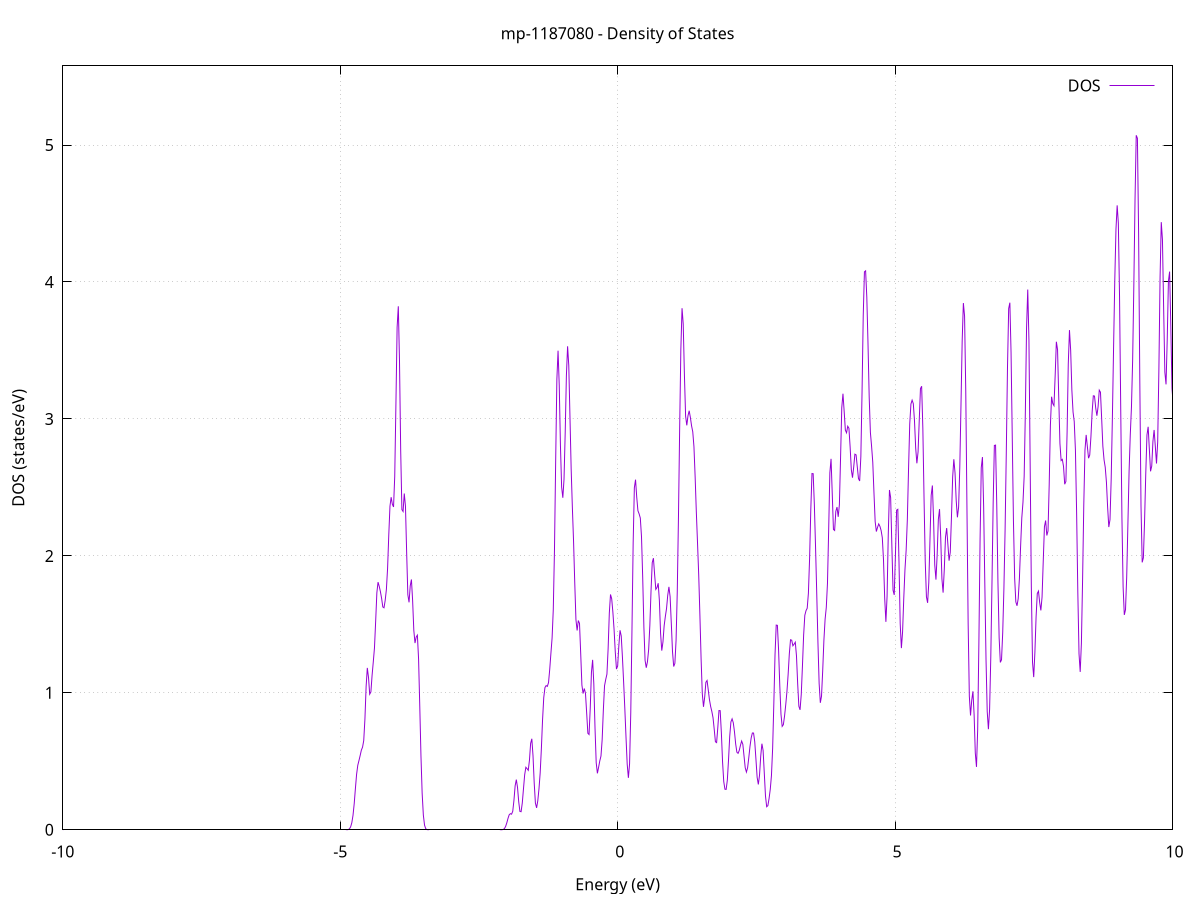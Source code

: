 set title 'mp-1187080 - Density of States'
set xlabel 'Energy (eV)'
set ylabel 'DOS (states/eV)'
set grid
set xrange [-10:10]
set yrange [0:5.578]
set xzeroaxis lt -1
set terminal png size 800,600
set output 'mp-1187080_dos_gnuplot.png'
plot '-' using 1:2 with lines title 'DOS'
-16.221200 0.000000
-16.199700 0.000000
-16.178200 0.000000
-16.156700 0.000000
-16.135200 0.000000
-16.113700 0.000000
-16.092200 0.000000
-16.070800 0.000000
-16.049300 0.000000
-16.027800 0.000000
-16.006300 0.000000
-15.984800 0.000000
-15.963300 0.000000
-15.941800 0.000000
-15.920400 0.000000
-15.898900 0.000000
-15.877400 0.000000
-15.855900 0.000000
-15.834400 0.000000
-15.812900 0.000000
-15.791400 0.000000
-15.770000 0.000000
-15.748500 0.000000
-15.727000 0.000000
-15.705500 0.000000
-15.684000 0.000000
-15.662500 0.000000
-15.641100 0.000000
-15.619600 0.000000
-15.598100 0.000000
-15.576600 0.000000
-15.555100 0.000000
-15.533600 0.000000
-15.512100 0.000000
-15.490700 0.000000
-15.469200 0.000000
-15.447700 0.000000
-15.426200 0.000000
-15.404700 0.000000
-15.383200 0.000000
-15.361700 0.000000
-15.340300 0.000000
-15.318800 0.000000
-15.297300 0.000000
-15.275800 0.000000
-15.254300 0.000000
-15.232800 0.000000
-15.211300 0.000000
-15.189900 0.000000
-15.168400 0.000000
-15.146900 0.000000
-15.125400 0.000000
-15.103900 0.000000
-15.082400 0.000000
-15.060900 0.000000
-15.039500 0.000000
-15.018000 0.000000
-14.996500 0.000000
-14.975000 0.000000
-14.953500 0.000000
-14.932000 0.000000
-14.910500 0.000000
-14.889100 0.000000
-14.867600 0.000000
-14.846100 0.000000
-14.824600 0.000000
-14.803100 0.000000
-14.781600 0.000000
-14.760200 0.000000
-14.738700 0.000000
-14.717200 0.000000
-14.695700 0.000000
-14.674200 0.000000
-14.652700 0.000000
-14.631200 0.000000
-14.609800 0.000000
-14.588300 0.000000
-14.566800 0.000000
-14.545300 0.000000
-14.523800 0.000000
-14.502300 0.000000
-14.480800 0.000000
-14.459400 0.000000
-14.437900 0.000000
-14.416400 0.000400
-14.394900 0.005900
-14.373400 0.060800
-14.351900 0.451100
-14.330400 2.438400
-14.309000 9.717200
-14.287500 28.904400
-14.266000 65.078900
-14.244500 112.862100
-14.223000 154.779100
-14.201500 175.148000
-14.180000 173.322500
-14.158600 157.723200
-14.137100 134.171500
-14.115600 107.020400
-14.094100 82.405500
-14.072600 63.341300
-14.051100 47.672200
-14.029700 33.361600
-14.008200 21.320300
-13.986700 12.793000
-13.965200 7.349700
-13.943700 3.869100
-13.922200 1.716800
-13.900700 0.598100
-13.879300 0.156600
-13.857800 0.030000
-13.836300 0.004200
-13.814800 0.000400
-13.793300 0.000000
-13.771800 0.000000
-13.750300 0.000000
-13.728900 0.000000
-13.707400 0.000000
-13.685900 0.000000
-13.664400 0.000000
-13.642900 0.000000
-13.621400 0.000000
-13.599900 0.000000
-13.578500 0.000000
-13.557000 0.000000
-13.535500 0.000000
-13.514000 0.000000
-13.492500 0.000000
-13.471000 0.000000
-13.449500 0.000000
-13.428100 0.000000
-13.406600 0.000000
-13.385100 0.000000
-13.363600 0.000000
-13.342100 0.000000
-13.320600 0.000000
-13.299200 0.000000
-13.277700 0.000000
-13.256200 0.000000
-13.234700 0.000000
-13.213200 0.000000
-13.191700 0.000000
-13.170200 0.000000
-13.148800 0.000000
-13.127300 0.000000
-13.105800 0.000000
-13.084300 0.000000
-13.062800 0.000000
-13.041300 0.000000
-13.019800 0.000000
-12.998400 0.000000
-12.976900 0.000000
-12.955400 0.000000
-12.933900 0.000000
-12.912400 0.000000
-12.890900 0.000000
-12.869400 0.000000
-12.848000 0.000000
-12.826500 0.000000
-12.805000 0.000000
-12.783500 0.000000
-12.762000 0.000000
-12.740500 0.000000
-12.719000 0.000000
-12.697600 0.000000
-12.676100 0.000000
-12.654600 0.000000
-12.633100 0.000000
-12.611600 0.000000
-12.590100 0.000000
-12.568700 0.000000
-12.547200 0.000000
-12.525700 0.000000
-12.504200 0.000000
-12.482700 0.000000
-12.461200 0.000000
-12.439700 0.000000
-12.418300 0.000000
-12.396800 0.000000
-12.375300 0.000000
-12.353800 0.000000
-12.332300 0.000000
-12.310800 0.000000
-12.289300 0.000000
-12.267900 0.000000
-12.246400 0.000000
-12.224900 0.000000
-12.203400 0.000000
-12.181900 0.000000
-12.160400 0.000000
-12.138900 0.000000
-12.117500 0.000000
-12.096000 0.000000
-12.074500 0.000000
-12.053000 0.000000
-12.031500 0.000000
-12.010000 0.000000
-11.988500 0.000000
-11.967100 0.000000
-11.945600 0.000000
-11.924100 0.000000
-11.902600 0.000000
-11.881100 0.000000
-11.859600 0.000000
-11.838100 0.000000
-11.816700 0.000000
-11.795200 0.000000
-11.773700 0.000000
-11.752200 0.000000
-11.730700 0.000000
-11.709200 0.000000
-11.687800 0.000000
-11.666300 0.000000
-11.644800 0.000000
-11.623300 0.000000
-11.601800 0.000000
-11.580300 0.000000
-11.558800 0.000000
-11.537400 0.000000
-11.515900 0.000000
-11.494400 0.000000
-11.472900 0.000000
-11.451400 0.000000
-11.429900 0.000000
-11.408400 0.000000
-11.387000 0.000000
-11.365500 0.000000
-11.344000 0.000000
-11.322500 0.000000
-11.301000 0.000000
-11.279500 0.000000
-11.258000 0.000000
-11.236600 0.000000
-11.215100 0.000000
-11.193600 0.000000
-11.172100 0.000000
-11.150600 0.000000
-11.129100 0.000000
-11.107600 0.000000
-11.086200 0.000000
-11.064700 0.000000
-11.043200 0.000000
-11.021700 0.000000
-11.000200 0.000000
-10.978700 0.000000
-10.957300 0.000000
-10.935800 0.000000
-10.914300 0.000000
-10.892800 0.000000
-10.871300 0.000000
-10.849800 0.000000
-10.828300 0.000000
-10.806900 0.000000
-10.785400 0.000000
-10.763900 0.000000
-10.742400 0.000000
-10.720900 0.000000
-10.699400 0.000000
-10.677900 0.000000
-10.656500 0.000000
-10.635000 0.000000
-10.613500 0.000000
-10.592000 0.000000
-10.570500 0.000000
-10.549000 0.000000
-10.527500 0.000000
-10.506100 0.000000
-10.484600 0.000000
-10.463100 0.000000
-10.441600 0.000000
-10.420100 0.000000
-10.398600 0.000000
-10.377100 0.000000
-10.355700 0.000000
-10.334200 0.000000
-10.312700 0.000000
-10.291200 0.000000
-10.269700 0.000000
-10.248200 0.000000
-10.226800 0.000000
-10.205300 0.000000
-10.183800 0.000000
-10.162300 0.000000
-10.140800 0.000000
-10.119300 0.000000
-10.097800 0.000000
-10.076400 0.000000
-10.054900 0.000000
-10.033400 0.000000
-10.011900 0.000000
-9.990400 0.000000
-9.968900 0.000000
-9.947400 0.000000
-9.926000 0.000000
-9.904500 0.000000
-9.883000 0.000000
-9.861500 0.000000
-9.840000 0.000000
-9.818500 0.000000
-9.797000 0.000000
-9.775600 0.000000
-9.754100 0.000000
-9.732600 0.000000
-9.711100 0.000000
-9.689600 0.000000
-9.668100 0.000000
-9.646600 0.000000
-9.625200 0.000000
-9.603700 0.000000
-9.582200 0.000000
-9.560700 0.000000
-9.539200 0.000000
-9.517700 0.000000
-9.496300 0.000000
-9.474800 0.000000
-9.453300 0.000000
-9.431800 0.000000
-9.410300 0.000000
-9.388800 0.000000
-9.367300 0.000000
-9.345900 0.000000
-9.324400 0.000000
-9.302900 0.000000
-9.281400 0.000000
-9.259900 0.000000
-9.238400 0.000000
-9.216900 0.000000
-9.195500 0.000000
-9.174000 0.000000
-9.152500 0.000000
-9.131000 0.000000
-9.109500 0.000000
-9.088000 0.000000
-9.066500 0.000000
-9.045100 0.000000
-9.023600 0.000000
-9.002100 0.000000
-8.980600 0.000000
-8.959100 0.000000
-8.937600 0.000000
-8.916100 0.000000
-8.894700 0.000000
-8.873200 0.000000
-8.851700 0.000000
-8.830200 0.000000
-8.808700 0.000000
-8.787200 0.000000
-8.765800 0.000000
-8.744300 0.000000
-8.722800 0.000000
-8.701300 0.000000
-8.679800 0.000000
-8.658300 0.000000
-8.636800 0.000000
-8.615400 0.000000
-8.593900 0.000000
-8.572400 0.000000
-8.550900 0.000000
-8.529400 0.000000
-8.507900 0.000000
-8.486400 0.000000
-8.465000 0.000000
-8.443500 0.000000
-8.422000 0.000000
-8.400500 0.000000
-8.379000 0.000000
-8.357500 0.000000
-8.336000 0.000000
-8.314600 0.000000
-8.293100 0.000000
-8.271600 0.000000
-8.250100 0.000000
-8.228600 0.000000
-8.207100 0.000000
-8.185600 0.000000
-8.164200 0.000000
-8.142700 0.000000
-8.121200 0.000000
-8.099700 0.000000
-8.078200 0.000000
-8.056700 0.000000
-8.035200 0.000000
-8.013800 0.000000
-7.992300 0.000000
-7.970800 0.000000
-7.949300 0.000000
-7.927800 0.000000
-7.906300 0.000000
-7.884900 0.000000
-7.863400 0.000000
-7.841900 0.000000
-7.820400 0.000000
-7.798900 0.000000
-7.777400 0.000000
-7.755900 0.000000
-7.734500 0.000000
-7.713000 0.000000
-7.691500 0.000000
-7.670000 0.000000
-7.648500 0.000000
-7.627000 0.000000
-7.605500 0.000000
-7.584100 0.000000
-7.562600 0.000000
-7.541100 0.000000
-7.519600 0.000000
-7.498100 0.000000
-7.476600 0.000000
-7.455100 0.000000
-7.433700 0.000000
-7.412200 0.000000
-7.390700 0.000000
-7.369200 0.000000
-7.347700 0.000000
-7.326200 0.000000
-7.304700 0.000000
-7.283300 0.000000
-7.261800 0.000000
-7.240300 0.000000
-7.218800 0.000000
-7.197300 0.000000
-7.175800 0.000000
-7.154400 0.000000
-7.132900 0.000000
-7.111400 0.000000
-7.089900 0.000000
-7.068400 0.000000
-7.046900 0.000000
-7.025400 0.000000
-7.004000 0.000000
-6.982500 0.000000
-6.961000 0.000000
-6.939500 0.000000
-6.918000 0.000000
-6.896500 0.000000
-6.875000 0.000000
-6.853600 0.000000
-6.832100 0.000000
-6.810600 0.000000
-6.789100 0.000000
-6.767600 0.000000
-6.746100 0.000000
-6.724600 0.000000
-6.703200 0.000000
-6.681700 0.000000
-6.660200 0.000000
-6.638700 0.000000
-6.617200 0.000000
-6.595700 0.000000
-6.574200 0.000000
-6.552800 0.000000
-6.531300 0.000000
-6.509800 0.000000
-6.488300 0.000000
-6.466800 0.000000
-6.445300 0.000000
-6.423900 0.000000
-6.402400 0.000000
-6.380900 0.000000
-6.359400 0.000000
-6.337900 0.000000
-6.316400 0.000000
-6.294900 0.000000
-6.273500 0.000000
-6.252000 0.000000
-6.230500 0.000000
-6.209000 0.000000
-6.187500 0.000000
-6.166000 0.000000
-6.144500 0.000000
-6.123100 0.000000
-6.101600 0.000000
-6.080100 0.000000
-6.058600 0.000000
-6.037100 0.000000
-6.015600 0.000000
-5.994100 0.000000
-5.972700 0.000000
-5.951200 0.000000
-5.929700 0.000000
-5.908200 0.000000
-5.886700 0.000000
-5.865200 0.000000
-5.843700 0.000000
-5.822300 0.000000
-5.800800 0.000000
-5.779300 0.000000
-5.757800 0.000000
-5.736300 0.000000
-5.714800 0.000000
-5.693400 0.000000
-5.671900 0.000000
-5.650400 0.000000
-5.628900 0.000000
-5.607400 0.000000
-5.585900 0.000000
-5.564400 0.000000
-5.543000 0.000000
-5.521500 0.000000
-5.500000 0.000000
-5.478500 0.000000
-5.457000 0.000000
-5.435500 0.000000
-5.414000 0.000000
-5.392600 0.000000
-5.371100 0.000000
-5.349600 0.000000
-5.328100 0.000000
-5.306600 0.000000
-5.285100 0.000000
-5.263600 0.000000
-5.242200 0.000000
-5.220700 0.000000
-5.199200 0.000000
-5.177700 0.000000
-5.156200 0.000000
-5.134700 0.000000
-5.113200 0.000000
-5.091800 0.000000
-5.070300 0.000000
-5.048800 0.000000
-5.027300 0.000000
-5.005800 0.000000
-4.984300 0.000000
-4.962900 0.000000
-4.941400 0.000000
-4.919900 0.000000
-4.898400 0.000000
-4.876900 0.000300
-4.855400 0.001600
-4.833900 0.006800
-4.812500 0.021100
-4.791000 0.051300
-4.769500 0.105200
-4.748000 0.189900
-4.726500 0.300000
-4.705000 0.404500
-4.683500 0.470800
-4.662100 0.505600
-4.640600 0.542300
-4.619100 0.581300
-4.597600 0.603300
-4.576100 0.651600
-4.554600 0.809700
-4.533100 1.046800
-4.511700 1.181900
-4.490200 1.112400
-4.468700 0.990000
-4.447200 1.006300
-4.425700 1.127200
-4.404200 1.225200
-4.382700 1.327800
-4.361300 1.522300
-4.339800 1.730500
-4.318300 1.808200
-4.296800 1.777400
-4.275300 1.738300
-4.253800 1.689000
-4.232300 1.626900
-4.210900 1.621000
-4.189400 1.675600
-4.167900 1.755000
-4.146400 1.908400
-4.124900 2.152300
-4.103400 2.362500
-4.082000 2.428400
-4.060500 2.377200
-4.039000 2.357400
-4.017500 2.581000
-3.996000 3.112100
-3.974500 3.669000
-3.953000 3.822700
-3.931600 3.423300
-3.910100 2.768200
-3.888600 2.337800
-3.867100 2.324100
-3.845600 2.455500
-3.824100 2.363100
-3.802600 2.022400
-3.781200 1.716400
-3.759700 1.660800
-3.738200 1.781400
-3.716700 1.827700
-3.695200 1.674800
-3.673700 1.456400
-3.652200 1.363400
-3.630800 1.407200
-3.609300 1.421100
-3.587800 1.246900
-3.566300 0.903000
-3.544800 0.538600
-3.523300 0.266400
-3.501800 0.107400
-3.480400 0.033800
-3.458900 0.007900
-3.437400 0.001300
-3.415900 0.000200
-3.394400 0.000000
-3.372900 0.000000
-3.351500 0.000000
-3.330000 0.000000
-3.308500 0.000000
-3.287000 0.000000
-3.265500 0.000000
-3.244000 0.000000
-3.222500 0.000000
-3.201100 0.000000
-3.179600 0.000000
-3.158100 0.000000
-3.136600 0.000000
-3.115100 0.000000
-3.093600 0.000000
-3.072100 0.000000
-3.050700 0.000000
-3.029200 0.000000
-3.007700 0.000000
-2.986200 0.000000
-2.964700 0.000000
-2.943200 0.000000
-2.921700 0.000000
-2.900300 0.000000
-2.878800 0.000000
-2.857300 0.000000
-2.835800 0.000000
-2.814300 0.000000
-2.792800 0.000000
-2.771300 0.000000
-2.749900 0.000000
-2.728400 0.000000
-2.706900 0.000000
-2.685400 0.000000
-2.663900 0.000000
-2.642400 0.000000
-2.621000 0.000000
-2.599500 0.000000
-2.578000 0.000000
-2.556500 0.000000
-2.535000 0.000000
-2.513500 0.000000
-2.492000 0.000000
-2.470600 0.000000
-2.449100 0.000000
-2.427600 0.000000
-2.406100 0.000000
-2.384600 0.000000
-2.363100 0.000000
-2.341600 0.000000
-2.320200 0.000000
-2.298700 0.000000
-2.277200 0.000000
-2.255700 0.000000
-2.234200 0.000000
-2.212700 0.000000
-2.191200 0.000000
-2.169800 0.000000
-2.148300 0.000000
-2.126800 0.000000
-2.105300 0.000100
-2.083800 0.000400
-2.062300 0.002200
-2.040800 0.008500
-2.019400 0.023800
-1.997900 0.050200
-1.976400 0.082700
-1.954900 0.109200
-1.933400 0.117500
-1.911900 0.113900
-1.890500 0.135100
-1.869000 0.214700
-1.847500 0.321100
-1.826000 0.366300
-1.804500 0.308800
-1.783000 0.204800
-1.761500 0.134000
-1.740100 0.132000
-1.718600 0.195700
-1.697100 0.299400
-1.675600 0.401800
-1.654100 0.456400
-1.632600 0.446200
-1.611100 0.434300
-1.589700 0.507100
-1.568200 0.631200
-1.546700 0.664600
-1.525200 0.539700
-1.503700 0.340800
-1.482200 0.195000
-1.460700 0.160000
-1.439300 0.211700
-1.417800 0.298900
-1.396300 0.414800
-1.374800 0.590800
-1.353300 0.803000
-1.331800 0.964800
-1.310300 1.038300
-1.288900 1.052800
-1.267400 1.047100
-1.245900 1.074400
-1.224400 1.169700
-1.202900 1.287500
-1.181400 1.400300
-1.160000 1.608400
-1.138500 2.044800
-1.117000 2.690700
-1.095500 3.288300
-1.074000 3.498400
-1.052500 3.244500
-1.031000 2.807100
-1.009600 2.502400
-0.988100 2.424300
-0.966600 2.558800
-0.945100 2.900300
-0.923600 3.316500
-0.902100 3.530600
-0.880600 3.388900
-0.859200 3.013500
-0.837700 2.634100
-0.816200 2.355300
-0.794700 2.106900
-0.773200 1.805600
-0.751700 1.534700
-0.730200 1.455400
-0.708800 1.527800
-0.687300 1.506800
-0.665800 1.287800
-0.644300 1.056800
-0.622800 0.995000
-0.601300 1.031400
-0.579800 0.996800
-0.558400 0.853500
-0.536900 0.704800
-0.515400 0.695600
-0.493900 0.887500
-0.472400 1.148300
-0.450900 1.240700
-0.429400 1.064600
-0.408000 0.744800
-0.386500 0.490200
-0.365000 0.412100
-0.343500 0.456000
-0.322000 0.502500
-0.300500 0.538300
-0.279100 0.657700
-0.257600 0.875100
-0.236100 1.051800
-0.214600 1.097800
-0.193100 1.136500
-0.171600 1.322100
-0.150100 1.582200
-0.128700 1.718200
-0.107200 1.686700
-0.085700 1.587700
-0.064200 1.461600
-0.042700 1.298400
-0.021200 1.173400
0.000300 1.196400
0.021700 1.344800
0.043200 1.456700
0.064700 1.415200
0.086200 1.260600
0.107700 1.078900
0.129200 0.887100
0.150700 0.676400
0.172100 0.479400
0.193600 0.379200
0.215100 0.482200
0.236600 0.856300
0.258100 1.457700
0.279600 2.093100
0.301100 2.497400
0.322500 2.556600
0.344000 2.428000
0.365500 2.329800
0.387000 2.306800
0.408500 2.276500
0.430000 2.140200
0.451400 1.844900
0.472900 1.480800
0.494400 1.237200
0.515900 1.183300
0.537400 1.227700
0.558900 1.316700
0.580400 1.492900
0.601800 1.746200
0.623300 1.950700
0.644800 1.983200
0.666300 1.864400
0.687800 1.755400
0.709300 1.768600
0.730800 1.800300
0.752200 1.673400
0.773700 1.434800
0.795200 1.308100
0.816700 1.371200
0.838200 1.489900
0.859700 1.557400
0.881200 1.615700
0.902600 1.711800
0.924100 1.773800
0.945600 1.702400
0.967100 1.507400
0.988600 1.301200
1.010100 1.192000
1.031600 1.215600
1.053000 1.383700
1.074500 1.737200
1.096000 2.279900
1.117500 2.923200
1.139000 3.506400
1.160500 3.808400
1.181900 3.693300
1.203400 3.321000
1.224900 3.020300
1.246400 2.953000
1.267900 3.023600
1.289400 3.059800
1.310900 3.010400
1.332300 2.949700
1.353800 2.905800
1.375300 2.797100
1.396800 2.576200
1.418300 2.318300
1.439800 2.092600
1.461300 1.857600
1.482700 1.563700
1.504200 1.246000
1.525700 0.993400
1.547200 0.897700
1.568700 0.968400
1.590200 1.076800
1.611700 1.090000
1.633100 1.021200
1.654600 0.950000
1.676100 0.900700
1.697600 0.864000
1.719100 0.818200
1.740600 0.733700
1.762100 0.642500
1.783500 0.636600
1.805000 0.745700
1.826500 0.870700
1.848000 0.869900
1.869500 0.707600
1.891000 0.493900
1.912400 0.351500
1.933900 0.295900
1.955400 0.294900
1.976900 0.362000
1.998400 0.511000
2.019900 0.681700
2.041400 0.787600
2.062800 0.810000
2.084300 0.781300
2.105800 0.714700
2.127300 0.626400
2.148800 0.566400
2.170300 0.558100
2.191800 0.579300
2.213200 0.616400
2.234700 0.648000
2.256200 0.624200
2.277700 0.539000
2.299200 0.453000
2.320700 0.421200
2.342200 0.452900
2.363600 0.526500
2.385100 0.608300
2.406600 0.670800
2.428100 0.706800
2.449600 0.706200
2.471100 0.641800
2.492600 0.514300
2.514000 0.383300
2.535500 0.331100
2.557000 0.398500
2.578500 0.537200
2.600000 0.628500
2.621500 0.579600
2.642900 0.413900
2.664400 0.247200
2.685900 0.168200
2.707400 0.176200
2.728900 0.227600
2.750400 0.294700
2.771900 0.395200
2.793300 0.593400
2.814800 0.920800
2.836300 1.277300
2.857800 1.494600
2.879300 1.492800
2.900800 1.310200
2.922300 1.052200
2.943700 0.843800
2.965200 0.755000
2.986700 0.767400
3.008200 0.830700
3.029700 0.913700
3.051200 1.009500
3.072700 1.134000
3.094100 1.284600
3.115600 1.387400
3.137100 1.384300
3.158600 1.343500
3.180100 1.355400
3.201600 1.369700
3.223100 1.269700
3.244500 1.067200
3.266000 0.902000
3.287500 0.875700
3.309000 0.987600
3.330500 1.194200
3.352000 1.421700
3.373500 1.566300
3.394900 1.600000
3.416400 1.617500
3.437900 1.726800
3.459400 1.980400
3.480900 2.335800
3.502400 2.601500
3.523800 2.600200
3.545300 2.373600
3.566800 2.064200
3.588300 1.724800
3.609800 1.368500
3.631300 1.069900
3.652800 0.927200
3.674200 0.975300
3.695700 1.161900
3.717200 1.382500
3.738700 1.536300
3.760200 1.623200
3.781700 1.799600
3.803200 2.188500
3.824600 2.606400
3.846100 2.708500
3.867600 2.457100
3.889100 2.193300
3.910600 2.185600
3.932100 2.325100
3.953600 2.356500
3.975000 2.285400
3.996500 2.374100
4.018000 2.723000
4.039500 3.083600
4.061000 3.184200
4.082500 3.055300
4.104000 2.918100
4.125400 2.898700
4.146900 2.946500
4.168400 2.932000
4.189900 2.796200
4.211400 2.629300
4.232900 2.571000
4.254300 2.648300
4.275800 2.742700
4.297300 2.737600
4.318800 2.651300
4.340300 2.564700
4.361800 2.546900
4.383300 2.725900
4.404700 3.193300
4.426200 3.752800
4.447700 4.074000
4.469200 4.081300
4.490700 3.888300
4.512200 3.549500
4.533700 3.159100
4.555100 2.901600
4.576600 2.801000
4.598100 2.683500
4.619600 2.461300
4.641100 2.250900
4.662600 2.177800
4.684100 2.208400
4.705500 2.233400
4.727000 2.215600
4.748500 2.185400
4.770000 2.132600
4.791500 1.970300
4.813000 1.690500
4.834500 1.518200
4.855900 1.704900
4.877400 2.155600
4.898900 2.481000
4.920400 2.424400
4.941900 2.078300
4.963400 1.749500
4.984800 1.715100
5.006300 2.003600
5.027800 2.333900
5.049300 2.340000
5.070800 1.954900
5.092300 1.505800
5.113800 1.326600
5.135200 1.444400
5.156700 1.690400
5.178200 1.898100
5.199700 2.041600
5.221200 2.265000
5.242700 2.632200
5.264200 2.963100
5.285600 3.108500
5.307100 3.136900
5.328600 3.111800
5.350100 2.985600
5.371600 2.787000
5.393100 2.675900
5.414600 2.760100
5.436000 2.993000
5.457500 3.221300
5.479000 3.238700
5.500500 2.932100
5.522000 2.424000
5.543500 1.961700
5.565000 1.701600
5.586400 1.657000
5.607900 1.806400
5.629400 2.121100
5.650900 2.442300
5.672400 2.514000
5.693900 2.263800
5.715300 1.933400
5.736800 1.826700
5.758300 2.004300
5.779800 2.265800
5.801300 2.341800
5.822800 2.133500
5.844300 1.832500
5.865700 1.731800
5.887200 1.902400
5.908700 2.136700
5.930200 2.203000
5.951700 2.084000
5.973200 1.965100
5.994700 2.026600
6.016100 2.280800
6.037600 2.573600
6.059100 2.705500
6.080600 2.606400
6.102100 2.402100
6.123600 2.281600
6.145100 2.356000
6.166500 2.647500
6.188000 3.102100
6.209500 3.569700
6.231000 3.846100
6.252500 3.751100
6.274000 3.205900
6.295500 2.349000
6.316900 1.509300
6.338400 0.975600
6.359900 0.834400
6.381400 0.944700
6.402900 1.011000
6.424400 0.842400
6.445800 0.561000
6.467300 0.459100
6.488800 0.731300
6.510300 1.359300
6.531800 2.110600
6.553300 2.644300
6.574800 2.721500
6.596200 2.362500
6.617700 1.791000
6.639200 1.242500
6.660700 0.863700
6.682200 0.734400
6.703700 0.879100
6.725200 1.261500
6.746600 1.803700
6.768100 2.388300
6.789600 2.806500
6.811100 2.808800
6.832600 2.374000
6.854100 1.806500
6.875600 1.402300
6.897000 1.222200
6.918500 1.241200
6.940000 1.439000
6.961500 1.761700
6.983000 2.190600
7.004500 2.754300
7.026000 3.372000
7.047400 3.806200
7.068900 3.848800
7.090400 3.483900
7.111900 2.871000
7.133400 2.254800
7.154900 1.839800
7.176400 1.664000
7.197800 1.635600
7.219300 1.687700
7.240800 1.834200
7.262300 2.068300
7.283800 2.276900
7.305300 2.391700
7.326700 2.581400
7.348200 3.054000
7.369700 3.663700
7.391200 3.944500
7.412700 3.574000
7.434200 2.694600
7.455700 1.777900
7.477100 1.223700
7.498600 1.114700
7.520100 1.296600
7.541600 1.555900
7.563100 1.725300
7.584600 1.742800
7.606100 1.659500
7.627500 1.601900
7.649000 1.698900
7.670500 1.960600
7.692000 2.213300
7.713500 2.258300
7.735000 2.149000
7.756500 2.182100
7.777900 2.520200
7.799400 2.955100
7.820900 3.162300
7.842400 3.112100
7.863900 3.096700
7.885400 3.316600
7.906900 3.563600
7.928300 3.506000
7.949800 3.157100
7.971300 2.820700
7.992800 2.696300
8.014300 2.704600
8.035800 2.653900
8.057200 2.523200
8.078700 2.543700
8.100200 2.899500
8.121700 3.401600
8.143200 3.648700
8.164700 3.500700
8.186200 3.210600
8.207600 3.050500
8.229100 2.980800
8.250600 2.771600
8.272100 2.312700
8.293600 1.733100
8.315100 1.285400
8.336600 1.152800
8.358000 1.361100
8.379500 1.822700
8.401000 2.370400
8.422500 2.771500
8.444000 2.883200
8.465500 2.798000
8.487000 2.713200
8.508400 2.736300
8.529900 2.869700
8.551400 3.048900
8.572900 3.168900
8.594400 3.166900
8.615900 3.081000
8.637400 3.023400
8.658800 3.088700
8.680300 3.210100
8.701800 3.195200
8.723300 3.002700
8.744800 2.800600
8.766300 2.701500
8.787700 2.647200
8.809200 2.538400
8.830700 2.356100
8.852200 2.210500
8.873700 2.264800
8.895200 2.562700
8.916700 3.012600
8.938100 3.521000
8.959600 4.009700
8.981100 4.383600
9.002600 4.559500
9.024100 4.429200
9.045600 3.893700
9.067100 3.068700
9.088500 2.280400
9.110000 1.772700
9.131500 1.569000
9.153000 1.606500
9.174500 1.845700
9.196000 2.227700
9.217500 2.616100
9.238900 2.882800
9.260400 3.087300
9.281900 3.431000
9.303400 3.980800
9.324900 4.605900
9.346400 5.071100
9.367900 5.049100
9.389300 4.356600
9.410800 3.278200
9.432300 2.367300
9.453800 1.952600
9.475300 1.986000
9.496800 2.257000
9.518200 2.601700
9.539700 2.882000
9.561200 2.942600
9.582700 2.779800
9.604200 2.617400
9.625700 2.655700
9.647200 2.835800
9.668600 2.919400
9.690100 2.800300
9.711600 2.674500
9.733100 2.830700
9.754600 3.357300
9.776100 4.032900
9.797600 4.436700
9.819000 4.308700
9.840500 3.806900
9.862000 3.342200
9.883500 3.252200
9.905000 3.579600
9.926500 4.006100
9.948000 4.075900
9.969400 3.679900
9.990900 3.221900
10.012400 3.109200
10.033900 3.271100
10.055400 3.347900
10.076900 3.149000
10.098400 2.776300
10.119800 2.409600
10.141300 2.131900
10.162800 1.970000
10.184300 1.966100
10.205800 2.140000
10.227300 2.434400
10.248700 2.739200
10.270200 2.953500
10.291700 3.022800
10.313200 2.968000
10.334700 2.857300
10.356200 2.695900
10.377700 2.461300
10.399100 2.268100
10.420600 2.272200
10.442100 2.410400
10.463600 2.480900
10.485100 2.460300
10.506600 2.470800
10.528100 2.494000
10.549500 2.385800
10.571000 2.144000
10.592500 1.949400
10.614000 1.939600
10.635500 2.086500
10.657000 2.311400
10.678500 2.578400
10.699900 2.800200
10.721400 2.799400
10.742900 2.497900
10.764400 2.050100
10.785900 1.728300
10.807400 1.734300
10.828900 2.065800
10.850300 2.492700
10.871800 2.746300
10.893300 2.782700
10.914800 2.760400
10.936300 2.778600
10.957800 2.804700
10.979300 2.808200
11.000700 2.795100
11.022200 2.751000
11.043700 2.650500
11.065200 2.525500
11.086700 2.438900
11.108200 2.378600
11.129600 2.289700
11.151100 2.134100
11.172600 1.844600
11.194100 1.426100
11.215600 1.076700
11.237100 1.011300
11.258600 1.253800
11.280000 1.686900
11.301500 2.161800
11.323000 2.491800
11.344500 2.496800
11.366000 2.192500
11.387500 1.846600
11.409000 1.703400
11.430400 1.738600
11.451900 1.844500
11.473400 2.080800
11.494900 2.467900
11.516400 2.745500
11.537900 2.636400
11.559400 2.183700
11.580800 1.679400
11.602300 1.382200
11.623800 1.327500
11.645300 1.363000
11.666800 1.339300
11.688300 1.237600
11.709800 1.163400
11.731200 1.221500
11.752700 1.392300
11.774200 1.598800
11.795700 1.838900
11.817200 2.129200
11.838700 2.414400
11.860100 2.620100
11.881600 2.683900
11.903100 2.555800
11.924600 2.236000
11.946100 1.777400
11.967600 1.320700
11.989100 1.107900
12.010500 1.318900
12.032000 1.923000
12.053500 2.741400
12.075000 3.542500
12.096500 4.035000
12.118000 3.973400
12.139500 3.403400
12.160900 2.679000
12.182400 2.156600
12.203900 1.964000
12.225400 2.014000
12.246900 2.102300
12.268400 2.044700
12.289900 1.798300
12.311300 1.445500
12.332800 1.107400
12.354300 0.890300
12.375800 0.858100
12.397300 1.016300
12.418800 1.271500
12.440300 1.426100
12.461700 1.340900
12.483200 1.112700
12.504700 0.993500
12.526200 1.133300
12.547700 1.444200
12.569200 1.723100
12.590600 1.875700
12.612100 1.951200
12.633600 1.983900
12.655100 1.927900
12.676600 1.760200
12.698100 1.582000
12.719600 1.566100
12.741000 1.792600
12.762500 2.189000
12.784000 2.604000
12.805500 2.837700
12.827000 2.712800
12.848500 2.273500
12.870000 1.799900
12.891400 1.532000
12.912900 1.491700
12.934400 1.592000
12.955900 1.787000
12.977400 2.039300
12.998900 2.220100
13.020400 2.205800
13.041800 2.066100
13.063300 1.985200
13.084800 2.021200
13.106300 2.098400
13.127800 2.157600
13.149300 2.191500
13.170800 2.211300
13.192200 2.200900
13.213700 2.083800
13.235200 1.815200
13.256700 1.496100
13.278200 1.298200
13.299700 1.275300
13.321100 1.327000
13.342600 1.360500
13.364100 1.444700
13.385600 1.719700
13.407100 2.147000
13.428600 2.486400
13.450100 2.546400
13.471500 2.350100
13.493000 2.073700
13.514500 1.899800
13.536000 1.891600
13.557500 1.966300
13.579000 1.981900
13.600500 1.821700
13.621900 1.499300
13.643400 1.245800
13.664900 1.296200
13.686400 1.553900
13.707900 1.694500
13.729400 1.597800
13.750900 1.447800
13.772300 1.444200
13.793800 1.662100
13.815300 2.101800
13.836800 2.640900
13.858300 3.080300
13.879800 3.380100
13.901300 3.591500
13.922700 3.564600
13.944200 3.145800
13.965700 2.597900
13.987200 2.350300
14.008700 2.390900
14.030200 2.332600
14.051700 2.037000
14.073100 1.794000
14.094600 1.904000
14.116100 2.335400
14.137600 2.793300
14.159100 3.006400
14.180600 2.902800
14.202000 2.583500
14.223500 2.251800
14.245000 2.110600
14.266500 2.174300
14.288000 2.239700
14.309500 2.185800
14.331000 2.171100
14.352400 2.347800
14.373900 2.621000
14.395400 2.880200
14.416900 3.157800
14.438400 3.397900
14.459900 3.390600
14.481400 3.091200
14.502800 2.751000
14.524300 2.625400
14.545800 2.762500
14.567300 3.061700
14.588800 3.357600
14.610300 3.534900
14.631800 3.613700
14.653200 3.662700
14.674700 3.717100
14.696200 3.747400
14.717700 3.632600
14.739200 3.279700
14.760700 2.801300
14.782200 2.465100
14.803600 2.434400
14.825100 2.587200
14.846600 2.632500
14.868100 2.409400
14.889600 2.024800
14.911100 1.702500
14.932500 1.571900
14.954000 1.640700
14.975500 1.882200
14.997000 2.246200
15.018500 2.632700
15.040000 2.913000
15.061500 2.978800
15.082900 2.835500
15.104400 2.668200
15.125900 2.741300
15.147400 3.154400
15.168900 3.650000
15.190400 3.807800
15.211900 3.549000
15.233300 3.255900
15.254800 3.327700
15.276300 3.777200
15.297800 4.247100
15.319300 4.360800
15.340800 4.067700
15.362300 3.619000
15.383700 3.258700
15.405200 3.066200
15.426700 3.009700
15.448200 2.957800
15.469700 2.798000
15.491200 2.655700
15.512700 2.759400
15.534100 3.135800
15.555600 3.640400
15.577100 4.108400
15.598600 4.315100
15.620100 4.036200
15.641600 3.333700
15.663000 2.622900
15.684500 2.339500
15.706000 2.592600
15.727500 3.119900
15.749000 3.531500
15.770500 3.641800
15.792000 3.561700
15.813400 3.465100
15.834900 3.393900
15.856400 3.321500
15.877900 3.256300
15.899400 3.250500
15.920900 3.359600
15.942400 3.550100
15.963800 3.664400
15.985300 3.613600
16.006800 3.560900
16.028300 3.688000
16.049800 3.867900
16.071300 3.834200
16.092800 3.560500
16.114200 3.294600
16.135700 3.332600
16.157200 3.736600
16.178700 4.192800
16.200200 4.315400
16.221700 4.070800
16.243200 3.722300
16.264600 3.493800
16.286100 3.424700
16.307600 3.444600
16.329100 3.509800
16.350600 3.595500
16.372100 3.569500
16.393500 3.312200
16.415000 2.944300
16.436500 2.673600
16.458000 2.553600
16.479500 2.611000
16.501000 2.998100
16.522500 3.801900
16.543900 4.768200
16.565400 5.351000
16.586900 5.178800
16.608400 4.458400
16.629900 3.724200
16.651400 3.279800
16.672900 3.055700
16.694300 2.860600
16.715800 2.654400
16.737300 2.550200
16.758800 2.552600
16.780300 2.505700
16.801800 2.321200
16.823300 2.047400
16.844700 1.761100
16.866200 1.573400
16.887700 1.661500
16.909200 2.086500
16.930700 2.621000
16.952200 2.948000
16.973700 3.044200
16.995100 3.250100
17.016600 3.863400
17.038100 4.705200
17.059600 5.280000
17.081100 5.318500
17.102600 4.931800
17.124000 4.355100
17.145500 3.798600
17.167000 3.419300
17.188500 3.226700
17.210000 3.096300
17.231500 2.956900
17.253000 2.881700
17.274400 3.002600
17.295900 3.433900
17.317400 4.207100
17.338900 5.093300
17.360400 5.609200
17.381900 5.440400
17.403400 4.794400
17.424800 4.190300
17.446300 3.920500
17.467800 3.854100
17.489300 3.802000
17.510800 3.821700
17.532300 3.975300
17.553800 4.033300
17.575200 3.704000
17.596700 3.029600
17.618200 2.343500
17.639700 1.940800
17.661200 1.925500
17.682700 2.221200
17.704200 2.616500
17.725600 2.923200
17.747100 3.107100
17.768600 3.199900
17.790100 3.223100
17.811600 3.239700
17.833100 3.264800
17.854600 3.181400
17.876000 2.911400
17.897500 2.564700
17.919000 2.352900
17.940500 2.389500
17.962000 2.560300
17.983500 2.662400
18.004900 2.642000
18.026400 2.576600
18.047900 2.544700
18.069400 2.611900
18.090900 2.785300
18.112400 2.907100
18.133900 2.792500
18.155300 2.531100
18.176800 2.404400
18.198300 2.508100
18.219800 2.723400
18.241300 2.970300
18.262800 3.204100
18.284300 3.289700
18.305700 3.181300
18.327200 3.128200
18.348700 3.427400
18.370200 3.989900
18.391700 4.347700
18.413200 4.166400
18.434700 3.616900
18.456100 3.126300
18.477600 2.893700
18.499100 2.825000
18.520600 2.846600
18.542100 3.018300
18.563600 3.340100
18.585100 3.689000
18.606500 3.933000
18.628000 3.958500
18.649500 3.707600
18.671000 3.282500
18.692500 2.888300
18.714000 2.680000
18.735400 2.692800
18.756900 2.777300
18.778400 2.683400
18.799900 2.412800
18.821400 2.297000
18.842900 2.527100
18.864400 2.882500
18.885800 3.101700
18.907300 3.219800
18.928800 3.376200
18.950300 3.533300
18.971800 3.549800
18.993300 3.426700
19.014800 3.304900
19.036200 3.244900
19.057700 3.237500
19.079200 3.358300
19.100700 3.665500
19.122200 4.022300
19.143700 4.188600
19.165200 4.088700
19.186600 3.868700
19.208100 3.666600
19.229600 3.439300
19.251100 3.102500
19.272600 2.742500
19.294100 2.478300
19.315600 2.285200
19.337000 2.207600
19.358500 2.426900
19.380000 2.902100
19.401500 3.320000
19.423000 3.549900
19.444500 3.791800
19.465900 4.171000
19.487400 4.486400
19.508900 4.475300
19.530400 4.137300
19.551900 3.718300
19.573400 3.529800
19.594900 3.747700
19.616300 4.260700
19.637800 4.795000
19.659300 5.148600
19.680800 5.236500
19.702300 5.056000
19.723800 4.677400
19.745300 4.181500
19.766700 3.616800
19.788200 3.106300
19.809700 2.885000
19.831200 3.037100
19.852700 3.308300
19.874200 3.414700
19.895700 3.419500
19.917100 3.600700
19.938600 4.066200
19.960100 4.627000
19.981600 4.986200
20.003100 5.007200
20.024600 4.793700
20.046100 4.570000
20.067500 4.524600
20.089000 4.638300
20.110500 4.615900
20.132000 4.150000
20.153500 3.320500
20.175000 2.583900
20.196400 2.310600
20.217900 2.504800
20.239400 2.959200
20.260900 3.452800
20.282400 3.824300
20.303900 4.034500
20.325400 4.141000
20.346800 4.152400
20.368300 4.011400
20.389800 3.753300
20.411300 3.517600
20.432800 3.462700
20.454300 3.821400
20.475800 4.758200
20.497200 5.968300
20.518700 6.739200
20.540200 6.611100
20.561700 5.802400
20.583200 4.960400
20.604700 4.613900
20.626200 4.806200
20.647600 5.188000
20.669100 5.368700
20.690600 5.135400
20.712100 4.538600
20.733600 3.844600
20.755100 3.334000
20.776600 3.117800
20.798000 3.094800
20.819500 3.142700
20.841000 3.325600
20.862500 3.694600
20.884000 3.980500
20.905500 3.854600
20.926900 3.450100
20.948400 3.262300
20.969900 3.455400
20.991400 3.563800
21.012900 3.163800
21.034400 2.572100
21.055900 2.444700
21.077300 2.928100
21.098800 3.541200
21.120300 3.772500
21.141800 3.628000
21.163300 3.502300
21.184800 3.633500
21.206300 3.959200
21.227700 4.381500
21.249200 4.850200
21.270700 5.228400
21.292200 5.296500
21.313700 4.969200
21.335200 4.469900
21.356700 4.169300
21.378100 4.235100
21.399600 4.497500
21.421100 4.607900
21.442600 4.393500
21.464100 4.077400
21.485600 3.990900
21.507100 4.153400
21.528500 4.328700
21.550000 4.426800
21.571500 4.639900
21.593000 5.087100
21.614500 5.497600
21.636000 5.492500
21.657500 5.120700
21.678900 4.871700
21.700400 5.123500
21.721900 5.732900
21.743400 6.190500
21.764900 6.059400
21.786400 5.307700
21.807800 4.319200
21.829300 3.553200
21.850800 3.174600
21.872300 3.027800
21.893800 2.933300
21.915300 2.904800
21.936800 3.024800
21.958200 3.276300
21.979700 3.568500
22.001200 3.786000
22.022700 3.844700
22.044200 3.782500
22.065700 3.735400
22.087200 3.823400
22.108600 4.050200
22.130100 4.260400
22.151600 4.279700
22.173100 4.075700
22.194600 3.691100
22.216100 3.210300
22.237600 2.793800
22.259000 2.533700
22.280500 2.391900
22.302000 2.373000
22.323500 2.564600
22.345000 2.987200
22.366500 3.555400
22.388000 4.066800
22.409400 4.204100
22.430900 3.873300
22.452400 3.515300
22.473900 3.687300
22.495400 4.362900
22.516900 4.989700
22.538300 5.192200
22.559800 5.082100
22.581300 4.917800
22.602800 4.774100
22.624300 4.590400
22.645800 4.350800
22.667300 4.082700
22.688700 3.715600
22.710200 3.157200
22.731700 2.529400
22.753200 2.082200
22.774700 1.903800
22.796200 1.928800
22.817700 2.122800
22.839100 2.467600
22.860600 2.827400
22.882100 2.971700
22.903600 2.792800
22.925100 2.431600
22.946600 2.093400
22.968100 1.839300
22.989500 1.646800
23.011000 1.543000
23.032500 1.554200
23.054000 1.607400
23.075500 1.608400
23.097000 1.570000
23.118500 1.607200
23.139900 1.840900
23.161400 2.243300
23.182900 2.541600
23.204400 2.449300
23.225900 2.030300
23.247400 1.633900
23.268800 1.489400
23.290300 1.534700
23.311800 1.583600
23.333300 1.527600
23.354800 1.396200
23.376300 1.279100
23.397800 1.201500
23.419200 1.109300
23.440700 0.982900
23.462200 0.901200
23.483700 0.960700
23.505200 1.148000
23.526700 1.315600
23.548200 1.316900
23.569600 1.165400
23.591100 1.000200
23.612600 0.911700
23.634100 0.876800
23.655600 0.821000
23.677100 0.699000
23.698600 0.540200
23.720000 0.427300
23.741500 0.431400
23.763000 0.544300
23.784500 0.662500
23.806000 0.690100
23.827500 0.642800
23.849000 0.585900
23.870400 0.519000
23.891900 0.400700
23.913400 0.244100
23.934900 0.115300
23.956400 0.059200
23.977900 0.076700
23.999300 0.145700
24.020800 0.223600
24.042300 0.255900
24.063800 0.223000
24.085300 0.164100
24.106800 0.124900
24.128300 0.104500
24.149700 0.078900
24.171200 0.045400
24.192700 0.018700
24.214200 0.005400
24.235700 0.001100
24.257200 0.000200
24.278700 0.000000
24.300100 0.000000
24.321600 0.000000
24.343100 0.000000
24.364600 0.000000
24.386100 0.000000
24.407600 0.000000
24.429100 0.000000
24.450500 0.000000
24.472000 0.000000
24.493500 0.000000
24.515000 0.000000
24.536500 0.000000
24.558000 0.000000
24.579500 0.000000
24.600900 0.000000
24.622400 0.000000
24.643900 0.000000
24.665400 0.000000
24.686900 0.000200
24.708400 0.001000
24.729800 0.004400
24.751300 0.013400
24.772800 0.028300
24.794300 0.041800
24.815800 0.043100
24.837300 0.031200
24.858800 0.015700
24.880200 0.005500
24.901700 0.001400
24.923200 0.000200
24.944700 0.000000
24.966200 0.000000
24.987700 0.000000
25.009200 0.000000
25.030600 0.000000
25.052100 0.000000
25.073600 0.000000
25.095100 0.000000
25.116600 0.000000
25.138100 0.000000
25.159600 0.000000
25.181000 0.000000
25.202500 0.000000
25.224000 0.000000
25.245500 0.000000
25.267000 0.000000
25.288500 0.000000
25.310000 0.000000
25.331400 0.000000
25.352900 0.000000
25.374400 0.000000
25.395900 0.000000
25.417400 0.000000
25.438900 0.000000
25.460400 0.000000
25.481800 0.000000
25.503300 0.000000
25.524800 0.000000
25.546300 0.000000
25.567800 0.000000
25.589300 0.000000
25.610700 0.000000
25.632200 0.000000
25.653700 0.000000
25.675200 0.000000
25.696700 0.000000
25.718200 0.000000
25.739700 0.000000
25.761100 0.000000
25.782600 0.000000
25.804100 0.000000
25.825600 0.000000
25.847100 0.000000
25.868600 0.000000
25.890100 0.000000
25.911500 0.000000
25.933000 0.000000
25.954500 0.000000
25.976000 0.000000
25.997500 0.000000
26.019000 0.000000
26.040500 0.000000
26.061900 0.000000
26.083400 0.000000
26.104900 0.000000
26.126400 0.000000
26.147900 0.000000
26.169400 0.000000
26.190900 0.000000
26.212300 0.000000
26.233800 0.000000
26.255300 0.000000
26.276800 0.000000
26.298300 0.000000
26.319800 0.000000
26.341200 0.000000
26.362700 0.000000
26.384200 0.000000
26.405700 0.000000
26.427200 0.000000
26.448700 0.000000
26.470200 0.000000
26.491600 0.000000
26.513100 0.000000
26.534600 0.000000
26.556100 0.000000
26.577600 0.000000
26.599100 0.000000
26.620600 0.000000
26.642000 0.000000
26.663500 0.000000
26.685000 0.000000
26.706500 0.000000
26.728000 0.000000
26.749500 0.000000
e
